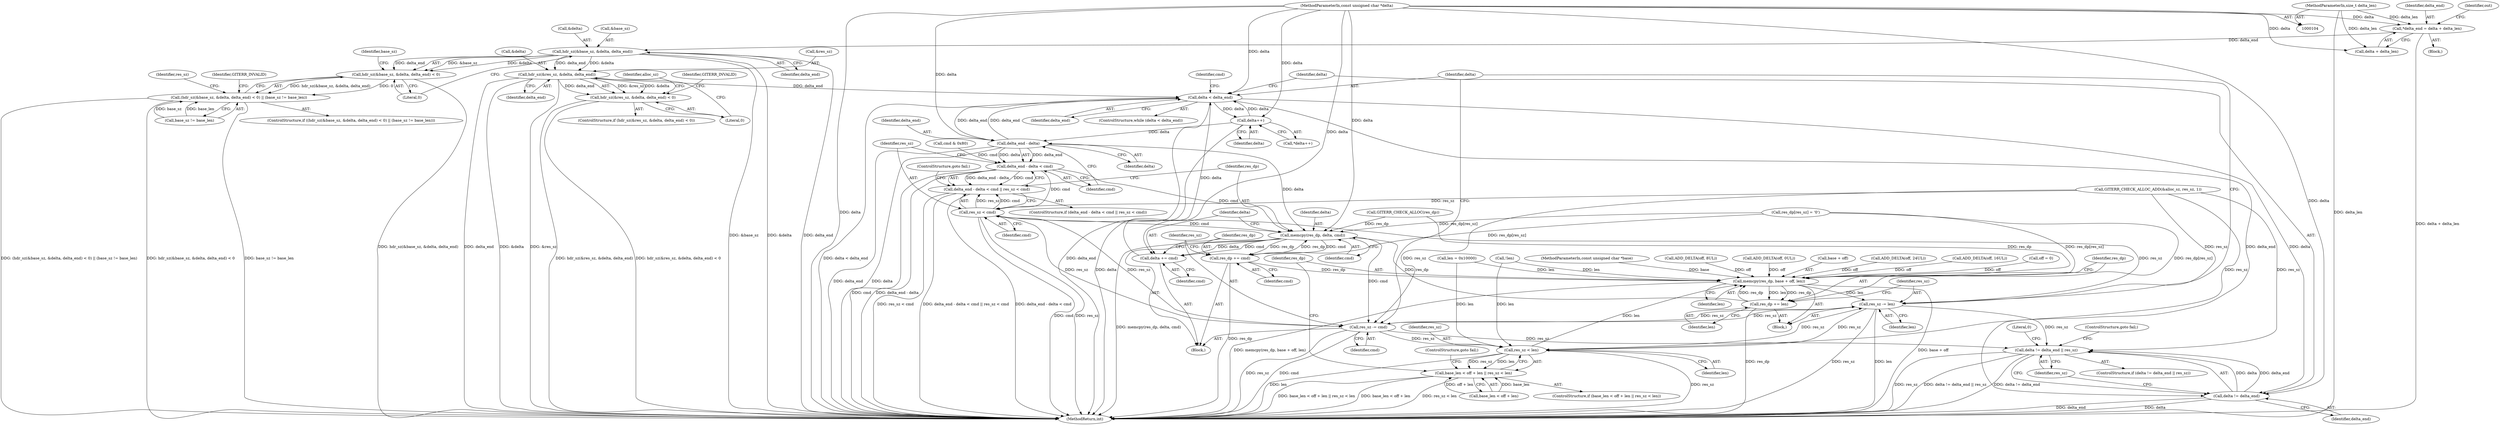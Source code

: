 digraph "1_libgit2_c1577110467b701dcbcf9439ac225ea851b47d22@integer" {
"1000113" [label="(Call,*delta_end = delta + delta_len)"];
"1000109" [label="(MethodParameterIn,const unsigned char *delta)"];
"1000110" [label="(MethodParameterIn,size_t delta_len)"];
"1000133" [label="(Call,hdr_sz(&base_sz, &delta, delta_end))"];
"1000132" [label="(Call,hdr_sz(&base_sz, &delta, delta_end) < 0)"];
"1000131" [label="(Call,(hdr_sz(&base_sz, &delta, delta_end) < 0) || (base_sz != base_len))"];
"1000152" [label="(Call,hdr_sz(&res_sz, &delta, delta_end))"];
"1000151" [label="(Call,hdr_sz(&res_sz, &delta, delta_end) < 0)"];
"1000191" [label="(Call,delta < delta_end)"];
"1000199" [label="(Call,delta++)"];
"1000299" [label="(Call,delta_end - delta)"];
"1000298" [label="(Call,delta_end - delta < cmd)"];
"1000297" [label="(Call,delta_end - delta < cmd || res_sz < cmd)"];
"1000303" [label="(Call,res_sz < cmd)"];
"1000307" [label="(Call,memcpy(res_dp, delta, cmd))"];
"1000311" [label="(Call,delta += cmd)"];
"1000314" [label="(Call,res_dp += cmd)"];
"1000280" [label="(Call,memcpy(res_dp, base + off, len))"];
"1000286" [label="(Call,res_dp += len)"];
"1000289" [label="(Call,res_sz -= len)"];
"1000276" [label="(Call,res_sz < len)"];
"1000270" [label="(Call,base_len < off + len || res_sz < len)"];
"1000317" [label="(Call,res_sz -= cmd)"];
"1000324" [label="(Call,delta != delta_end || res_sz)"];
"1000325" [label="(Call,delta != delta_end)"];
"1000281" [label="(Identifier,res_dp)"];
"1000175" [label="(Call,GITERR_CHECK_ALLOC(res_dp))"];
"1000296" [label="(ControlStructure,if (delta_end - delta < cmd || res_sz < cmd))"];
"1000282" [label="(Call,base + off)"];
"1000140" [label="(Call,base_sz != base_len)"];
"1000314" [label="(Call,res_dp += cmd)"];
"1000153" [label="(Call,&res_sz)"];
"1000155" [label="(Call,&delta)"];
"1000300" [label="(Identifier,delta_end)"];
"1000266" [label="(Call,len = 0x10000)"];
"1000177" [label="(Call,res_dp[res_sz] = '\0')"];
"1000150" [label="(ControlStructure,if (hdr_sz(&res_sz, &delta, delta_end) < 0))"];
"1000317" [label="(Call,res_sz -= cmd)"];
"1000192" [label="(Identifier,delta)"];
"1000239" [label="(Call,ADD_DELTA(off, 24UL))"];
"1000111" [label="(Block,)"];
"1000331" [label="(Literal,0)"];
"1000280" [label="(Call,memcpy(res_dp, base + off, len))"];
"1000198" [label="(Call,*delta++)"];
"1000297" [label="(Call,delta_end - delta < cmd || res_sz < cmd)"];
"1000145" [label="(Identifier,GITERR_INVALID)"];
"1000276" [label="(Call,res_sz < len)"];
"1000193" [label="(Identifier,delta_end)"];
"1000318" [label="(Identifier,res_sz)"];
"1000328" [label="(Identifier,res_sz)"];
"1000114" [label="(Identifier,delta_end)"];
"1000277" [label="(Identifier,res_sz)"];
"1000166" [label="(Call,GITERR_CHECK_ALLOC_ADD(&alloc_sz, res_sz, 1))"];
"1000302" [label="(Identifier,cmd)"];
"1000350" [label="(MethodReturn,int)"];
"1000141" [label="(Identifier,base_sz)"];
"1000325" [label="(Call,delta != delta_end)"];
"1000312" [label="(Identifier,delta)"];
"1000232" [label="(Call,ADD_DELTA(off, 16UL))"];
"1000134" [label="(Call,&base_sz)"];
"1000298" [label="(Call,delta_end - delta < cmd)"];
"1000305" [label="(Identifier,cmd)"];
"1000152" [label="(Call,hdr_sz(&res_sz, &delta, delta_end))"];
"1000207" [label="(Call,off = 0)"];
"1000324" [label="(Call,delta != delta_end || res_sz)"];
"1000199" [label="(Call,delta++)"];
"1000303" [label="(Call,res_sz < cmd)"];
"1000132" [label="(Call,hdr_sz(&base_sz, &delta, delta_end) < 0)"];
"1000158" [label="(Literal,0)"];
"1000285" [label="(Identifier,len)"];
"1000295" [label="(Block,)"];
"1000269" [label="(ControlStructure,if (base_len < off + len || res_sz < len))"];
"1000191" [label="(Call,delta < delta_end)"];
"1000279" [label="(ControlStructure,goto fail;)"];
"1000327" [label="(Identifier,delta_end)"];
"1000154" [label="(Identifier,res_sz)"];
"1000138" [label="(Identifier,delta_end)"];
"1000323" [label="(ControlStructure,if (delta != delta_end || res_sz))"];
"1000315" [label="(Identifier,res_dp)"];
"1000110" [label="(MethodParameterIn,size_t delta_len)"];
"1000270" [label="(Call,base_len < off + len || res_sz < len)"];
"1000308" [label="(Identifier,res_dp)"];
"1000113" [label="(Call,*delta_end = delta + delta_len)"];
"1000151" [label="(Call,hdr_sz(&res_sz, &delta, delta_end) < 0)"];
"1000311" [label="(Call,delta += cmd)"];
"1000310" [label="(Identifier,cmd)"];
"1000107" [label="(MethodParameterIn,const unsigned char *base)"];
"1000309" [label="(Identifier,delta)"];
"1000202" [label="(Call,cmd & 0x80)"];
"1000197" [label="(Identifier,cmd)"];
"1000287" [label="(Identifier,res_dp)"];
"1000326" [label="(Identifier,delta)"];
"1000225" [label="(Call,ADD_DELTA(off, 8UL))"];
"1000304" [label="(Identifier,res_sz)"];
"1000329" [label="(ControlStructure,goto fail;)"];
"1000307" [label="(Call,memcpy(res_dp, delta, cmd))"];
"1000289" [label="(Call,res_sz -= len)"];
"1000286" [label="(Call,res_dp += len)"];
"1000299" [label="(Call,delta_end - delta)"];
"1000291" [label="(Identifier,len)"];
"1000109" [label="(MethodParameterIn,const unsigned char *delta)"];
"1000190" [label="(ControlStructure,while (delta < delta_end))"];
"1000124" [label="(Identifier,out)"];
"1000157" [label="(Identifier,delta_end)"];
"1000200" [label="(Identifier,delta)"];
"1000168" [label="(Identifier,alloc_sz)"];
"1000316" [label="(Identifier,cmd)"];
"1000115" [label="(Call,delta + delta_len)"];
"1000136" [label="(Call,&delta)"];
"1000319" [label="(Identifier,cmd)"];
"1000161" [label="(Identifier,GITERR_INVALID)"];
"1000301" [label="(Identifier,delta)"];
"1000131" [label="(Call,(hdr_sz(&base_sz, &delta, delta_end) < 0) || (base_sz != base_len))"];
"1000290" [label="(Identifier,res_sz)"];
"1000133" [label="(Call,hdr_sz(&base_sz, &delta, delta_end))"];
"1000313" [label="(Identifier,cmd)"];
"1000271" [label="(Call,base_len < off + len)"];
"1000306" [label="(ControlStructure,goto fail;)"];
"1000139" [label="(Literal,0)"];
"1000288" [label="(Identifier,len)"];
"1000264" [label="(Call,!len)"];
"1000278" [label="(Identifier,len)"];
"1000130" [label="(ControlStructure,if ((hdr_sz(&base_sz, &delta, delta_end) < 0) || (base_sz != base_len)))"];
"1000218" [label="(Call,ADD_DELTA(off, 0UL))"];
"1000205" [label="(Block,)"];
"1000113" -> "1000111"  [label="AST: "];
"1000113" -> "1000115"  [label="CFG: "];
"1000114" -> "1000113"  [label="AST: "];
"1000115" -> "1000113"  [label="AST: "];
"1000124" -> "1000113"  [label="CFG: "];
"1000113" -> "1000350"  [label="DDG: delta + delta_len"];
"1000109" -> "1000113"  [label="DDG: delta"];
"1000110" -> "1000113"  [label="DDG: delta_len"];
"1000113" -> "1000133"  [label="DDG: delta_end"];
"1000109" -> "1000104"  [label="AST: "];
"1000109" -> "1000350"  [label="DDG: delta"];
"1000109" -> "1000115"  [label="DDG: delta"];
"1000109" -> "1000191"  [label="DDG: delta"];
"1000109" -> "1000199"  [label="DDG: delta"];
"1000109" -> "1000299"  [label="DDG: delta"];
"1000109" -> "1000307"  [label="DDG: delta"];
"1000109" -> "1000311"  [label="DDG: delta"];
"1000109" -> "1000325"  [label="DDG: delta"];
"1000110" -> "1000104"  [label="AST: "];
"1000110" -> "1000350"  [label="DDG: delta_len"];
"1000110" -> "1000115"  [label="DDG: delta_len"];
"1000133" -> "1000132"  [label="AST: "];
"1000133" -> "1000138"  [label="CFG: "];
"1000134" -> "1000133"  [label="AST: "];
"1000136" -> "1000133"  [label="AST: "];
"1000138" -> "1000133"  [label="AST: "];
"1000139" -> "1000133"  [label="CFG: "];
"1000133" -> "1000350"  [label="DDG: &base_sz"];
"1000133" -> "1000350"  [label="DDG: &delta"];
"1000133" -> "1000350"  [label="DDG: delta_end"];
"1000133" -> "1000132"  [label="DDG: &base_sz"];
"1000133" -> "1000132"  [label="DDG: &delta"];
"1000133" -> "1000132"  [label="DDG: delta_end"];
"1000133" -> "1000152"  [label="DDG: &delta"];
"1000133" -> "1000152"  [label="DDG: delta_end"];
"1000132" -> "1000131"  [label="AST: "];
"1000132" -> "1000139"  [label="CFG: "];
"1000139" -> "1000132"  [label="AST: "];
"1000141" -> "1000132"  [label="CFG: "];
"1000131" -> "1000132"  [label="CFG: "];
"1000132" -> "1000350"  [label="DDG: hdr_sz(&base_sz, &delta, delta_end)"];
"1000132" -> "1000131"  [label="DDG: hdr_sz(&base_sz, &delta, delta_end)"];
"1000132" -> "1000131"  [label="DDG: 0"];
"1000131" -> "1000130"  [label="AST: "];
"1000131" -> "1000140"  [label="CFG: "];
"1000140" -> "1000131"  [label="AST: "];
"1000145" -> "1000131"  [label="CFG: "];
"1000154" -> "1000131"  [label="CFG: "];
"1000131" -> "1000350"  [label="DDG: hdr_sz(&base_sz, &delta, delta_end) < 0"];
"1000131" -> "1000350"  [label="DDG: base_sz != base_len"];
"1000131" -> "1000350"  [label="DDG: (hdr_sz(&base_sz, &delta, delta_end) < 0) || (base_sz != base_len)"];
"1000140" -> "1000131"  [label="DDG: base_sz"];
"1000140" -> "1000131"  [label="DDG: base_len"];
"1000152" -> "1000151"  [label="AST: "];
"1000152" -> "1000157"  [label="CFG: "];
"1000153" -> "1000152"  [label="AST: "];
"1000155" -> "1000152"  [label="AST: "];
"1000157" -> "1000152"  [label="AST: "];
"1000158" -> "1000152"  [label="CFG: "];
"1000152" -> "1000350"  [label="DDG: delta_end"];
"1000152" -> "1000350"  [label="DDG: &delta"];
"1000152" -> "1000350"  [label="DDG: &res_sz"];
"1000152" -> "1000151"  [label="DDG: &res_sz"];
"1000152" -> "1000151"  [label="DDG: &delta"];
"1000152" -> "1000151"  [label="DDG: delta_end"];
"1000152" -> "1000191"  [label="DDG: delta_end"];
"1000151" -> "1000150"  [label="AST: "];
"1000151" -> "1000158"  [label="CFG: "];
"1000158" -> "1000151"  [label="AST: "];
"1000161" -> "1000151"  [label="CFG: "];
"1000168" -> "1000151"  [label="CFG: "];
"1000151" -> "1000350"  [label="DDG: hdr_sz(&res_sz, &delta, delta_end) < 0"];
"1000151" -> "1000350"  [label="DDG: hdr_sz(&res_sz, &delta, delta_end)"];
"1000191" -> "1000190"  [label="AST: "];
"1000191" -> "1000193"  [label="CFG: "];
"1000192" -> "1000191"  [label="AST: "];
"1000193" -> "1000191"  [label="AST: "];
"1000197" -> "1000191"  [label="CFG: "];
"1000326" -> "1000191"  [label="CFG: "];
"1000191" -> "1000350"  [label="DDG: delta < delta_end"];
"1000191" -> "1000350"  [label="DDG: delta_end"];
"1000311" -> "1000191"  [label="DDG: delta"];
"1000199" -> "1000191"  [label="DDG: delta"];
"1000299" -> "1000191"  [label="DDG: delta_end"];
"1000191" -> "1000199"  [label="DDG: delta"];
"1000191" -> "1000299"  [label="DDG: delta_end"];
"1000191" -> "1000325"  [label="DDG: delta"];
"1000191" -> "1000325"  [label="DDG: delta_end"];
"1000199" -> "1000198"  [label="AST: "];
"1000199" -> "1000200"  [label="CFG: "];
"1000200" -> "1000199"  [label="AST: "];
"1000198" -> "1000199"  [label="CFG: "];
"1000199" -> "1000350"  [label="DDG: delta"];
"1000199" -> "1000299"  [label="DDG: delta"];
"1000299" -> "1000298"  [label="AST: "];
"1000299" -> "1000301"  [label="CFG: "];
"1000300" -> "1000299"  [label="AST: "];
"1000301" -> "1000299"  [label="AST: "];
"1000302" -> "1000299"  [label="CFG: "];
"1000299" -> "1000350"  [label="DDG: delta"];
"1000299" -> "1000350"  [label="DDG: delta_end"];
"1000299" -> "1000298"  [label="DDG: delta_end"];
"1000299" -> "1000298"  [label="DDG: delta"];
"1000299" -> "1000307"  [label="DDG: delta"];
"1000298" -> "1000297"  [label="AST: "];
"1000298" -> "1000302"  [label="CFG: "];
"1000302" -> "1000298"  [label="AST: "];
"1000304" -> "1000298"  [label="CFG: "];
"1000297" -> "1000298"  [label="CFG: "];
"1000298" -> "1000350"  [label="DDG: delta_end - delta"];
"1000298" -> "1000350"  [label="DDG: cmd"];
"1000298" -> "1000297"  [label="DDG: delta_end - delta"];
"1000298" -> "1000297"  [label="DDG: cmd"];
"1000202" -> "1000298"  [label="DDG: cmd"];
"1000298" -> "1000303"  [label="DDG: cmd"];
"1000298" -> "1000307"  [label="DDG: cmd"];
"1000297" -> "1000296"  [label="AST: "];
"1000297" -> "1000303"  [label="CFG: "];
"1000303" -> "1000297"  [label="AST: "];
"1000306" -> "1000297"  [label="CFG: "];
"1000308" -> "1000297"  [label="CFG: "];
"1000297" -> "1000350"  [label="DDG: res_sz < cmd"];
"1000297" -> "1000350"  [label="DDG: delta_end - delta < cmd || res_sz < cmd"];
"1000297" -> "1000350"  [label="DDG: delta_end - delta < cmd"];
"1000303" -> "1000297"  [label="DDG: res_sz"];
"1000303" -> "1000297"  [label="DDG: cmd"];
"1000303" -> "1000305"  [label="CFG: "];
"1000304" -> "1000303"  [label="AST: "];
"1000305" -> "1000303"  [label="AST: "];
"1000303" -> "1000350"  [label="DDG: res_sz"];
"1000303" -> "1000350"  [label="DDG: cmd"];
"1000289" -> "1000303"  [label="DDG: res_sz"];
"1000317" -> "1000303"  [label="DDG: res_sz"];
"1000166" -> "1000303"  [label="DDG: res_sz"];
"1000303" -> "1000307"  [label="DDG: cmd"];
"1000303" -> "1000317"  [label="DDG: res_sz"];
"1000307" -> "1000295"  [label="AST: "];
"1000307" -> "1000310"  [label="CFG: "];
"1000308" -> "1000307"  [label="AST: "];
"1000309" -> "1000307"  [label="AST: "];
"1000310" -> "1000307"  [label="AST: "];
"1000312" -> "1000307"  [label="CFG: "];
"1000307" -> "1000350"  [label="DDG: memcpy(res_dp, delta, cmd)"];
"1000177" -> "1000307"  [label="DDG: res_dp[res_sz]"];
"1000314" -> "1000307"  [label="DDG: res_dp"];
"1000286" -> "1000307"  [label="DDG: res_dp"];
"1000175" -> "1000307"  [label="DDG: res_dp"];
"1000307" -> "1000311"  [label="DDG: cmd"];
"1000307" -> "1000311"  [label="DDG: delta"];
"1000307" -> "1000314"  [label="DDG: cmd"];
"1000307" -> "1000314"  [label="DDG: res_dp"];
"1000307" -> "1000317"  [label="DDG: cmd"];
"1000311" -> "1000295"  [label="AST: "];
"1000311" -> "1000313"  [label="CFG: "];
"1000312" -> "1000311"  [label="AST: "];
"1000313" -> "1000311"  [label="AST: "];
"1000315" -> "1000311"  [label="CFG: "];
"1000314" -> "1000295"  [label="AST: "];
"1000314" -> "1000316"  [label="CFG: "];
"1000315" -> "1000314"  [label="AST: "];
"1000316" -> "1000314"  [label="AST: "];
"1000318" -> "1000314"  [label="CFG: "];
"1000314" -> "1000350"  [label="DDG: res_dp"];
"1000314" -> "1000280"  [label="DDG: res_dp"];
"1000177" -> "1000314"  [label="DDG: res_dp[res_sz]"];
"1000280" -> "1000205"  [label="AST: "];
"1000280" -> "1000285"  [label="CFG: "];
"1000281" -> "1000280"  [label="AST: "];
"1000282" -> "1000280"  [label="AST: "];
"1000285" -> "1000280"  [label="AST: "];
"1000287" -> "1000280"  [label="CFG: "];
"1000280" -> "1000350"  [label="DDG: base + off"];
"1000280" -> "1000350"  [label="DDG: memcpy(res_dp, base + off, len)"];
"1000177" -> "1000280"  [label="DDG: res_dp[res_sz]"];
"1000286" -> "1000280"  [label="DDG: res_dp"];
"1000175" -> "1000280"  [label="DDG: res_dp"];
"1000107" -> "1000280"  [label="DDG: base"];
"1000232" -> "1000280"  [label="DDG: off"];
"1000239" -> "1000280"  [label="DDG: off"];
"1000207" -> "1000280"  [label="DDG: off"];
"1000225" -> "1000280"  [label="DDG: off"];
"1000218" -> "1000280"  [label="DDG: off"];
"1000276" -> "1000280"  [label="DDG: len"];
"1000264" -> "1000280"  [label="DDG: len"];
"1000266" -> "1000280"  [label="DDG: len"];
"1000280" -> "1000286"  [label="DDG: len"];
"1000280" -> "1000286"  [label="DDG: res_dp"];
"1000280" -> "1000289"  [label="DDG: len"];
"1000286" -> "1000205"  [label="AST: "];
"1000286" -> "1000288"  [label="CFG: "];
"1000287" -> "1000286"  [label="AST: "];
"1000288" -> "1000286"  [label="AST: "];
"1000290" -> "1000286"  [label="CFG: "];
"1000286" -> "1000350"  [label="DDG: res_dp"];
"1000177" -> "1000286"  [label="DDG: res_dp[res_sz]"];
"1000289" -> "1000205"  [label="AST: "];
"1000289" -> "1000291"  [label="CFG: "];
"1000290" -> "1000289"  [label="AST: "];
"1000291" -> "1000289"  [label="AST: "];
"1000192" -> "1000289"  [label="CFG: "];
"1000289" -> "1000350"  [label="DDG: len"];
"1000289" -> "1000350"  [label="DDG: res_sz"];
"1000289" -> "1000276"  [label="DDG: res_sz"];
"1000276" -> "1000289"  [label="DDG: res_sz"];
"1000317" -> "1000289"  [label="DDG: res_sz"];
"1000166" -> "1000289"  [label="DDG: res_sz"];
"1000289" -> "1000317"  [label="DDG: res_sz"];
"1000289" -> "1000324"  [label="DDG: res_sz"];
"1000276" -> "1000270"  [label="AST: "];
"1000276" -> "1000278"  [label="CFG: "];
"1000277" -> "1000276"  [label="AST: "];
"1000278" -> "1000276"  [label="AST: "];
"1000270" -> "1000276"  [label="CFG: "];
"1000276" -> "1000350"  [label="DDG: len"];
"1000276" -> "1000350"  [label="DDG: res_sz"];
"1000276" -> "1000270"  [label="DDG: res_sz"];
"1000276" -> "1000270"  [label="DDG: len"];
"1000317" -> "1000276"  [label="DDG: res_sz"];
"1000166" -> "1000276"  [label="DDG: res_sz"];
"1000264" -> "1000276"  [label="DDG: len"];
"1000266" -> "1000276"  [label="DDG: len"];
"1000270" -> "1000269"  [label="AST: "];
"1000270" -> "1000271"  [label="CFG: "];
"1000271" -> "1000270"  [label="AST: "];
"1000279" -> "1000270"  [label="CFG: "];
"1000281" -> "1000270"  [label="CFG: "];
"1000270" -> "1000350"  [label="DDG: res_sz < len"];
"1000270" -> "1000350"  [label="DDG: base_len < off + len || res_sz < len"];
"1000270" -> "1000350"  [label="DDG: base_len < off + len"];
"1000271" -> "1000270"  [label="DDG: base_len"];
"1000271" -> "1000270"  [label="DDG: off + len"];
"1000317" -> "1000295"  [label="AST: "];
"1000317" -> "1000319"  [label="CFG: "];
"1000318" -> "1000317"  [label="AST: "];
"1000319" -> "1000317"  [label="AST: "];
"1000192" -> "1000317"  [label="CFG: "];
"1000317" -> "1000350"  [label="DDG: res_sz"];
"1000317" -> "1000350"  [label="DDG: cmd"];
"1000166" -> "1000317"  [label="DDG: res_sz"];
"1000317" -> "1000324"  [label="DDG: res_sz"];
"1000324" -> "1000323"  [label="AST: "];
"1000324" -> "1000325"  [label="CFG: "];
"1000324" -> "1000328"  [label="CFG: "];
"1000325" -> "1000324"  [label="AST: "];
"1000328" -> "1000324"  [label="AST: "];
"1000329" -> "1000324"  [label="CFG: "];
"1000331" -> "1000324"  [label="CFG: "];
"1000324" -> "1000350"  [label="DDG: res_sz"];
"1000324" -> "1000350"  [label="DDG: delta != delta_end || res_sz"];
"1000324" -> "1000350"  [label="DDG: delta != delta_end"];
"1000325" -> "1000324"  [label="DDG: delta"];
"1000325" -> "1000324"  [label="DDG: delta_end"];
"1000166" -> "1000324"  [label="DDG: res_sz"];
"1000325" -> "1000327"  [label="CFG: "];
"1000326" -> "1000325"  [label="AST: "];
"1000327" -> "1000325"  [label="AST: "];
"1000328" -> "1000325"  [label="CFG: "];
"1000325" -> "1000350"  [label="DDG: delta"];
"1000325" -> "1000350"  [label="DDG: delta_end"];
}
